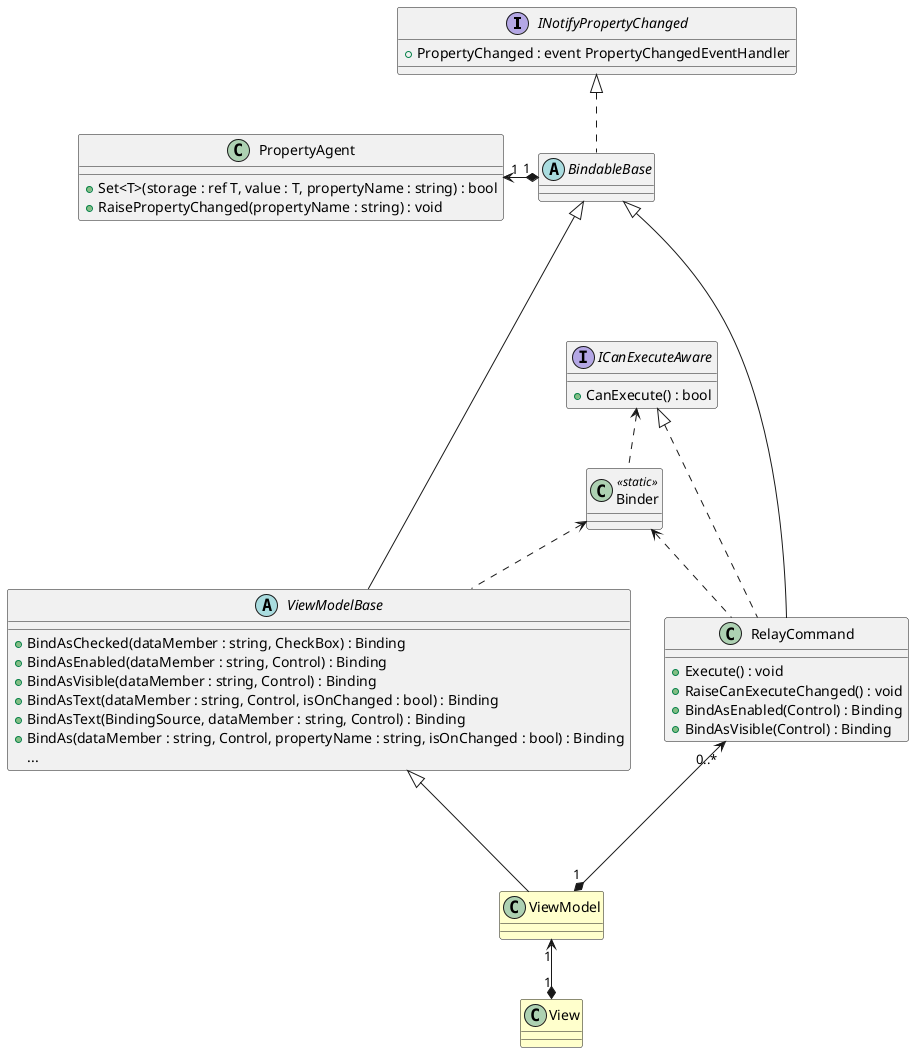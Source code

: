 @startuml class_binding_framework

interface INotifyPropertyChanged
{
    + PropertyChanged : event PropertyChangedEventHandler
}

abstract class BindableBase
{
}

class PropertyAgent
{
    + Set<T>(storage : ref T, value : T, propertyName : string) : bool
    + RaisePropertyChanged(propertyName : string) : void
}

INotifyPropertyChanged <|.. BindableBase
PropertyAgent "1" <-* "1" BindableBase

interface ICanExecuteAware
{
    + CanExecute() : bool
}

class Binder <<static>>
ICanExecuteAware <.. Binder

abstract class ViewModelBase
{
    + BindAsChecked(dataMember : string, CheckBox) : Binding
    ' + BindAsChecked(dataMember : string, RadioButton) : Binding
    + BindAsEnabled(dataMember : string, Control) : Binding
    ' + BindAsEnabled(RelayCommand, Control) : Binding
    + BindAsVisible(dataMember : string, Control) : Binding
    ' + BindAsVisible(RelayCommand, Control) : Binding
    ' + BindAsValue(dataMember : string, NumericUpDown) : Binding
    ' + BindAsText(dataMember : string, Control) : Binding
    + BindAsText(dataMember : string, Control, isOnChanged : bool) : Binding
    + BindAsText(BindingSource, dataMember : string, Control) : Binding
    ' + BindAs(dataMember : string, Control, propertyName : string) : Binding
    + BindAs(dataMember : string, Control, propertyName : string, isOnChanged : bool) : Binding
    ' + BindAs(INotifyPropertyChanged, dataMember : string, Control, propertyName : string) : Binding
    ' + BindAs(INotifyPropertyChanged, dataMember : string, Control, propertyName : string, isOnChanged : bool) : Binding
    ' + BindAs(BindingSource, dataMember : string, Control, propertyName : string) : Binding
    ' + BindAs(BindingSource, dataMember : string, Control, propertyName : string, isOnChanged : bool) : Binding
    {method} ...
}

BindableBase <|--- ViewModelBase
Binder <.. ViewModelBase

class RelayCommand
{
    + Execute() : void
    + RaiseCanExecuteChanged() : void
    + BindAsEnabled(Control) : Binding
    + BindAsVisible(Control) : Binding
}

ICanExecuteAware <|.. RelayCommand
BindableBase <|----- RelayCommand
Binder <.. RelayCommand



class ViewModel #ffc

ViewModelBase <|--- ViewModel

class View #ffc

RelayCommand "0..*" <---* "1" ViewModel
ViewModel "1" <--* "1" View

@enduml
